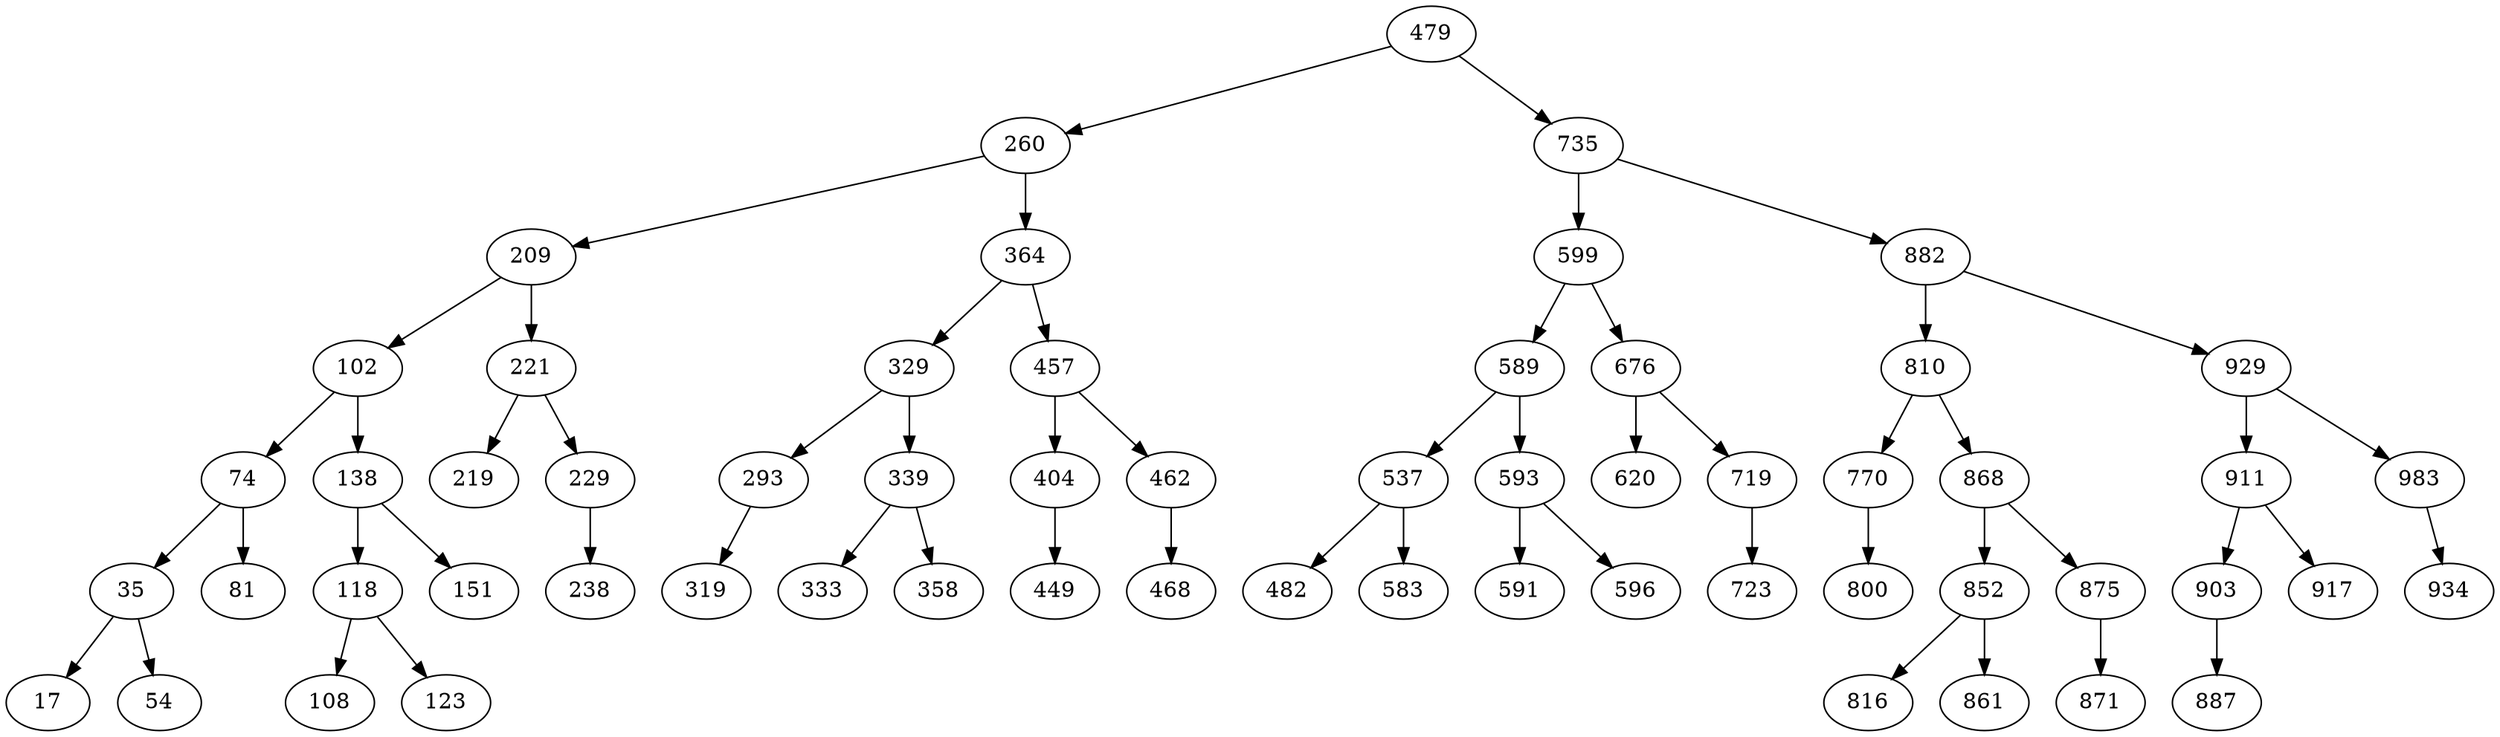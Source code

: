 digraph AVL_tree {
	479 -> {260 735};
	260 -> {209 364};
	209 -> {102 221};
	102 -> {74 138};
	74 -> {35 81};
	35 -> {17 54};
	17 -> {};
	54 -> {};
	81 -> {};
	138 -> {118 151};
	118 -> {108 123};
	108 -> {};
	123 -> {};
	151 -> {};
	221 -> {219 229};
	219 -> {};
	229 -> {238};
	238 -> {};
	364 -> {329 457};
	329 -> {293 339};
	293 -> {319};
	319 -> {};
	339 -> {333 358};
	333 -> {};
	358 -> {};
	457 -> {404 462};
	404 -> {449};
	449 -> {};
	462 -> {468};
	468 -> {};
	735 -> {599 882};
	599 -> {589 676};
	589 -> {537 593};
	537 -> {482 583};
	482 -> {};
	583 -> {};
	593 -> {591 596};
	591 -> {};
	596 -> {};
	676 -> {620 719};
	620 -> {};
	719 -> {723};
	723 -> {};
	882 -> {810 929};
	810 -> {770 868};
	770 -> {800};
	800 -> {};
	868 -> {852 875};
	852 -> {816 861};
	816 -> {};
	861 -> {};
	875 -> {871 };
	871 -> {};
	929 -> {911 983};
	911 -> {903 917};
	903 -> {887 };
	887 -> {};
	917 -> {};
	983 -> {934 };
	934 -> {};
}